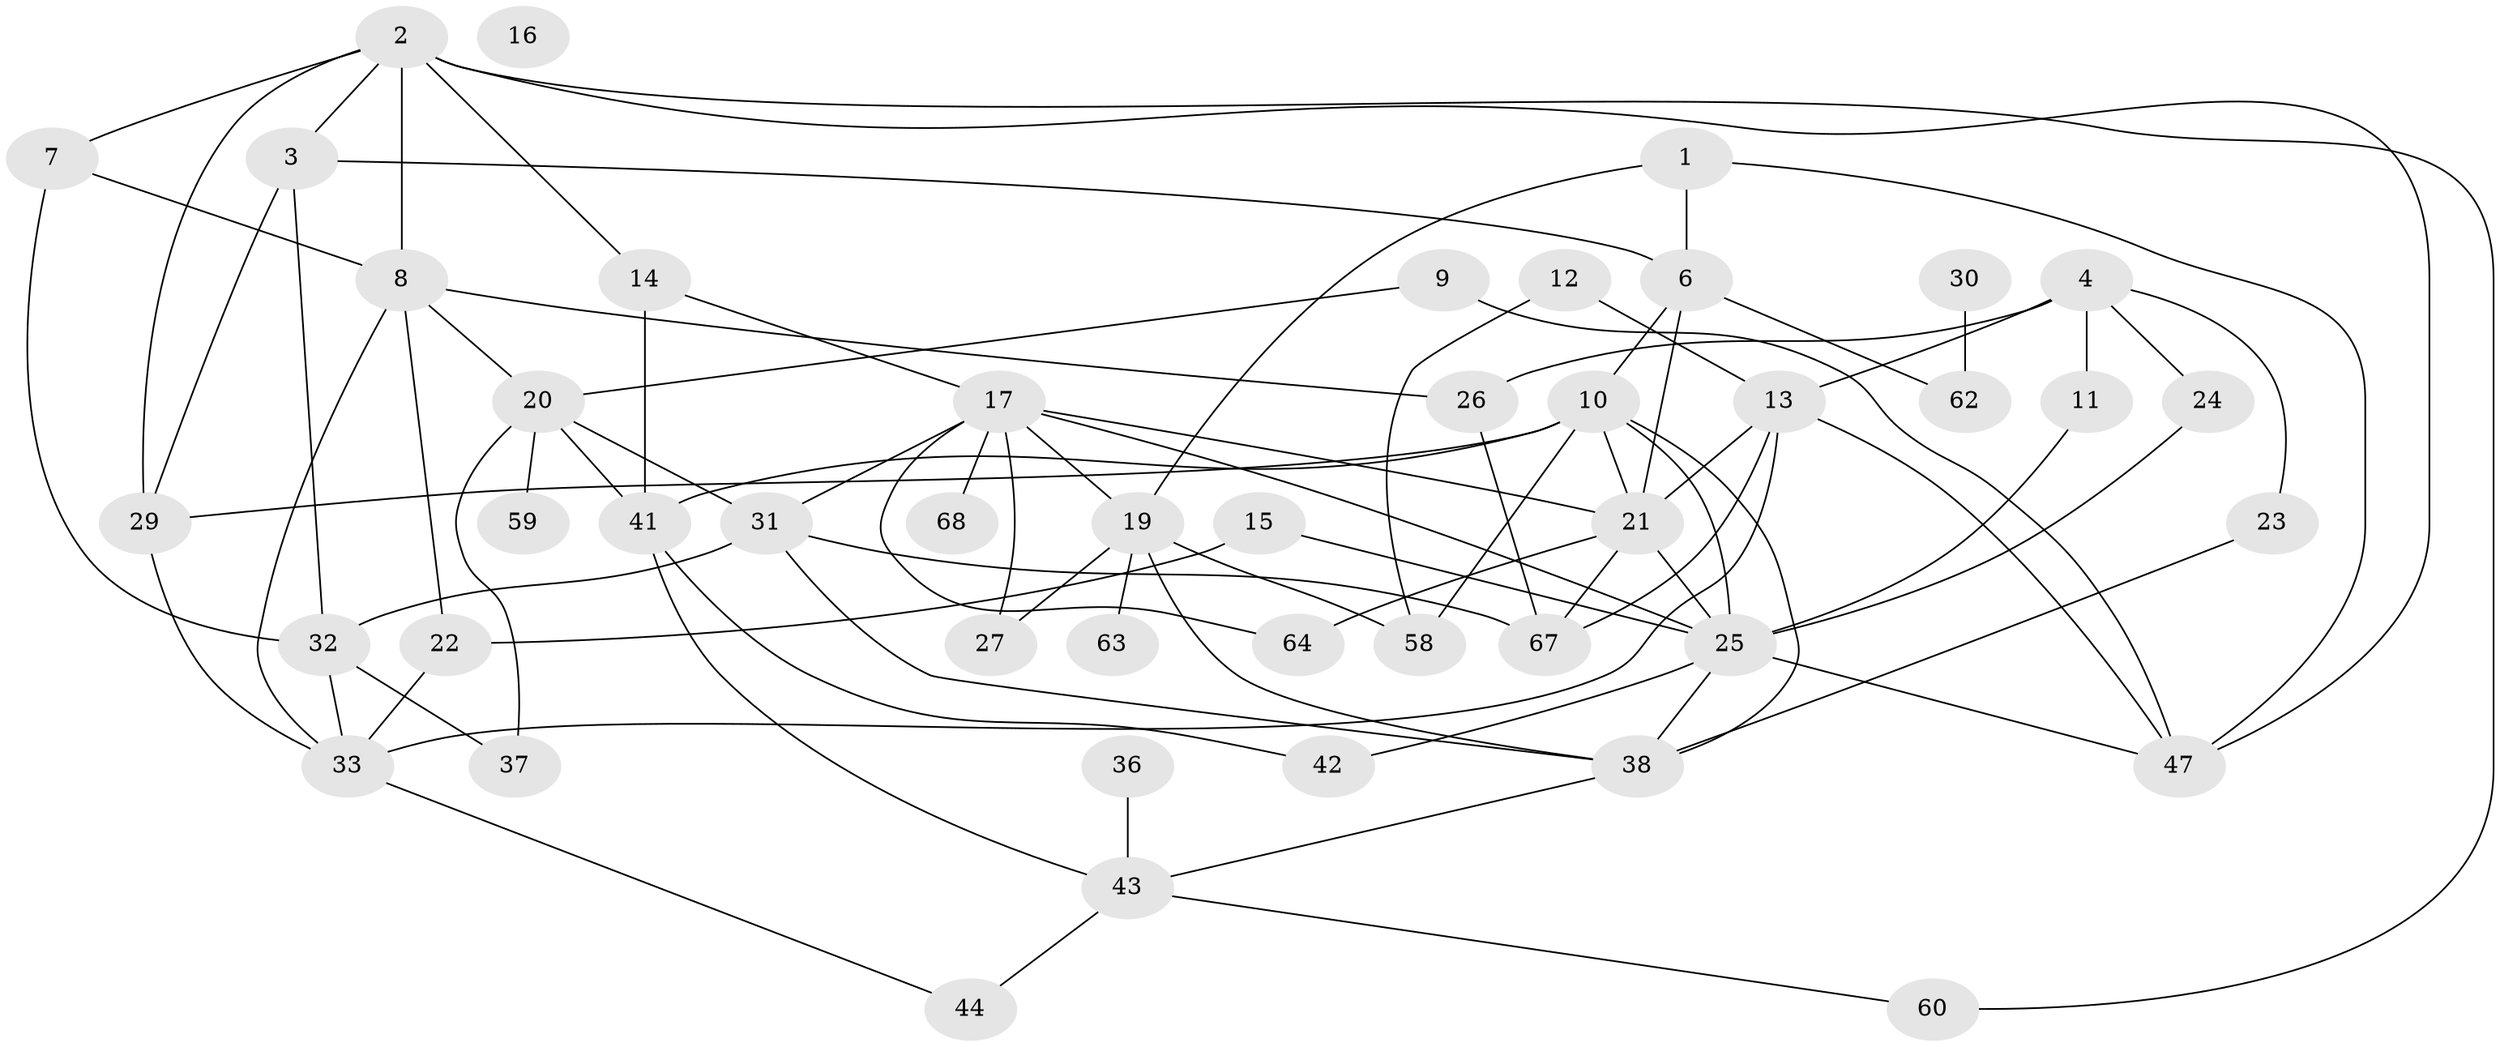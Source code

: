 // original degree distribution, {3: 0.2361111111111111, 5: 0.16666666666666666, 4: 0.19444444444444445, 2: 0.2361111111111111, 0: 0.013888888888888888, 8: 0.013888888888888888, 7: 0.013888888888888888, 1: 0.1111111111111111, 6: 0.013888888888888888}
// Generated by graph-tools (version 1.1) at 2025/41/03/06/25 10:41:20]
// undirected, 46 vertices, 85 edges
graph export_dot {
graph [start="1"]
  node [color=gray90,style=filled];
  1;
  2 [super="+5"];
  3 [super="+61"];
  4 [super="+50"];
  6 [super="+51"];
  7 [super="+53"];
  8 [super="+52"];
  9;
  10 [super="+18"];
  11 [super="+72"];
  12 [super="+57"];
  13 [super="+45"];
  14;
  15 [super="+35"];
  16;
  17 [super="+66"];
  19 [super="+28"];
  20 [super="+40"];
  21 [super="+46"];
  22;
  23;
  24;
  25 [super="+55"];
  26;
  27;
  29 [super="+34"];
  30;
  31;
  32 [super="+39"];
  33 [super="+54"];
  36;
  37;
  38 [super="+48"];
  41 [super="+65"];
  42 [super="+71"];
  43 [super="+56"];
  44;
  47 [super="+49"];
  58;
  59;
  60;
  62;
  63;
  64 [super="+70"];
  67 [super="+69"];
  68;
  1 -- 47;
  1 -- 19;
  1 -- 6;
  2 -- 60;
  2 -- 47;
  2 -- 8;
  2 -- 14;
  2 -- 29;
  2 -- 7;
  2 -- 3;
  3 -- 6;
  3 -- 32;
  3 -- 29;
  4 -- 11 [weight=2];
  4 -- 23;
  4 -- 26;
  4 -- 24;
  4 -- 13;
  6 -- 62;
  6 -- 10;
  6 -- 21;
  7 -- 8;
  7 -- 32;
  8 -- 22;
  8 -- 33;
  8 -- 26;
  8 -- 20;
  9 -- 47 [weight=2];
  9 -- 20;
  10 -- 41;
  10 -- 29;
  10 -- 58;
  10 -- 21;
  10 -- 38;
  10 -- 25;
  11 -- 25;
  12 -- 58;
  12 -- 13;
  13 -- 47;
  13 -- 33;
  13 -- 67;
  13 -- 21;
  14 -- 17;
  14 -- 41;
  15 -- 22;
  15 -- 25;
  17 -- 21;
  17 -- 27;
  17 -- 31;
  17 -- 68;
  17 -- 19;
  17 -- 25;
  17 -- 64;
  19 -- 38 [weight=2];
  19 -- 58;
  19 -- 63;
  19 -- 27;
  20 -- 31;
  20 -- 37;
  20 -- 59;
  20 -- 41;
  21 -- 64;
  21 -- 67;
  21 -- 25;
  22 -- 33;
  23 -- 38;
  24 -- 25;
  25 -- 42;
  25 -- 47;
  25 -- 38 [weight=2];
  26 -- 67;
  29 -- 33;
  30 -- 62;
  31 -- 32;
  31 -- 38;
  31 -- 67;
  32 -- 37;
  32 -- 33;
  33 -- 44;
  36 -- 43;
  38 -- 43;
  41 -- 43;
  41 -- 42;
  43 -- 44;
  43 -- 60;
}
